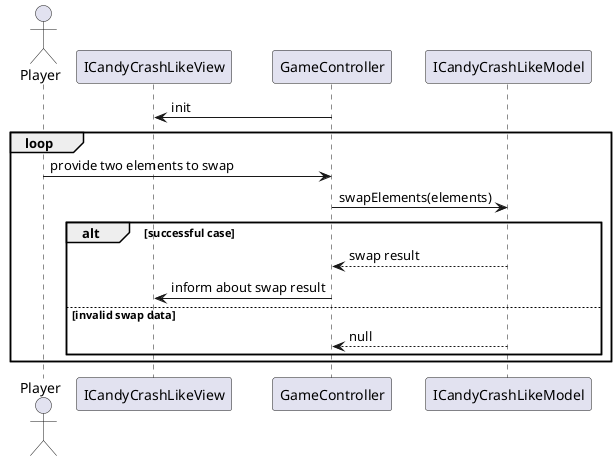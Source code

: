 @startuml
actor Player

ICandyCrashLikeView <- GameController : init

loop
    Player -> GameController : provide two elements to swap
    GameController -> ICandyCrashLikeModel : swapElements(elements)
    alt successful case
        GameController <-- ICandyCrashLikeModel : swap result
        ICandyCrashLikeView <- GameController : inform about swap result
    else invalid swap data
        GameController <-- ICandyCrashLikeModel : null
    end
end

@enduml